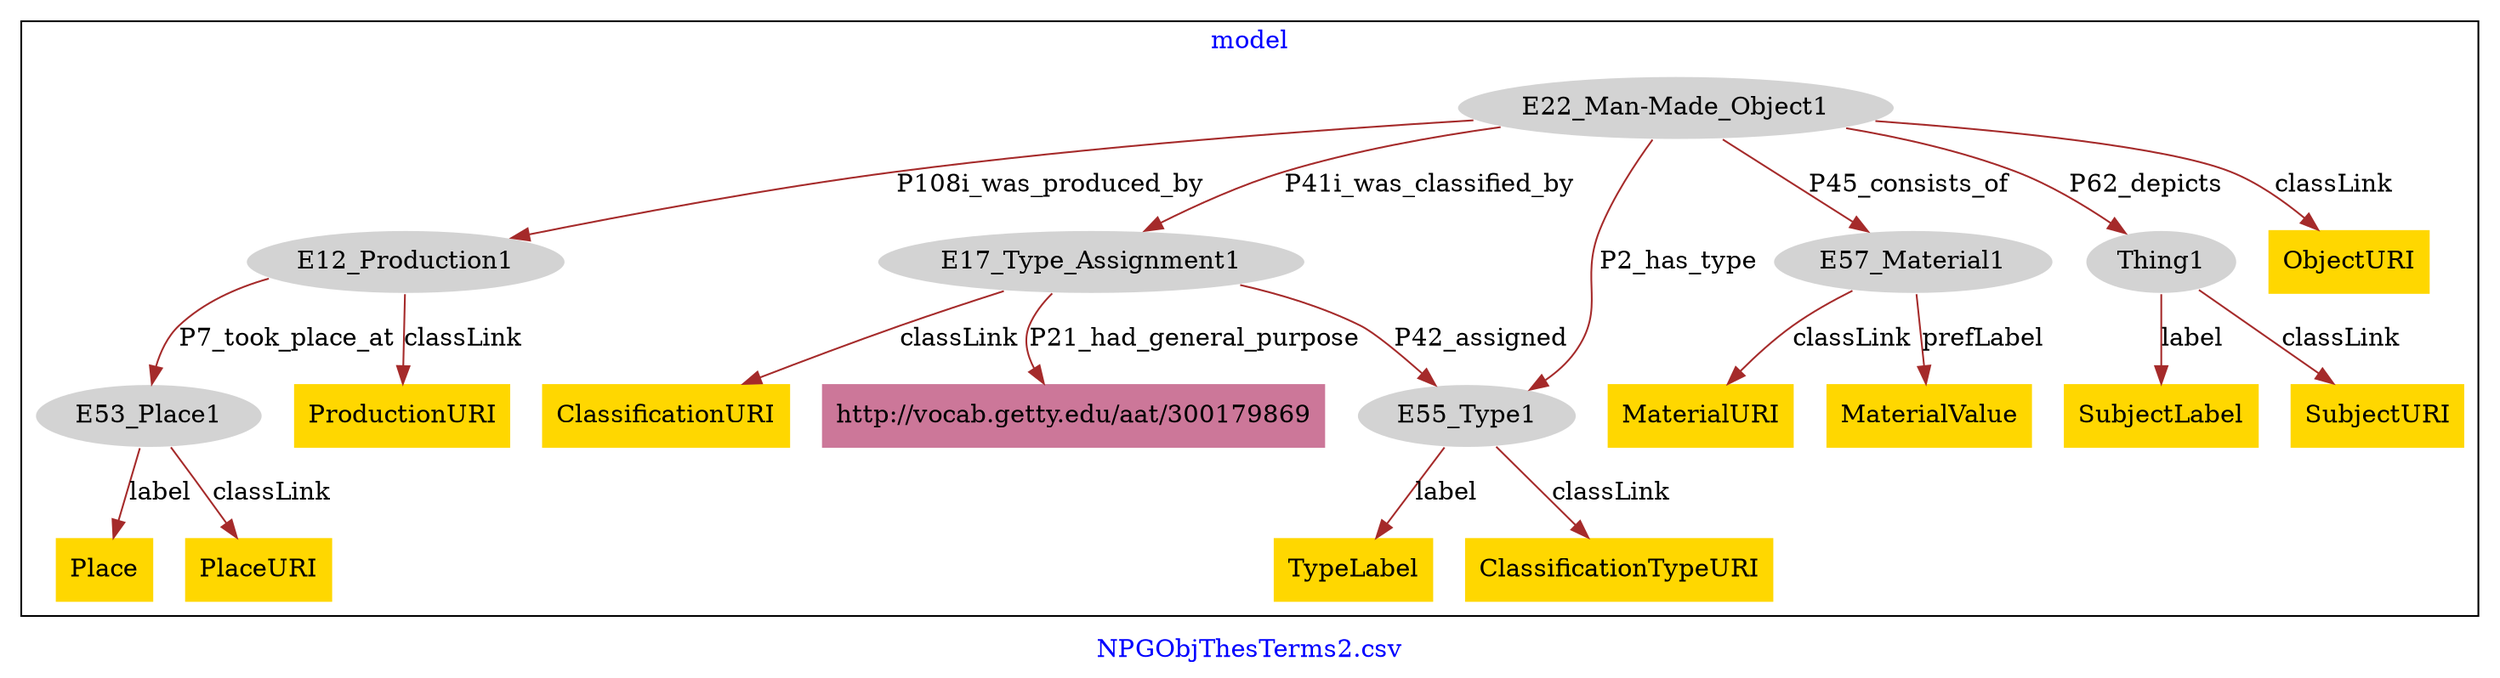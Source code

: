 digraph n0 {
fontcolor="blue"
remincross="true"
label="NPGObjThesTerms2.csv"
subgraph cluster {
label="model"
n2[style="filled",color="white",fillcolor="lightgray",label="E12_Production1"];
n3[style="filled",color="white",fillcolor="lightgray",label="E53_Place1"];
n4[style="filled",color="white",fillcolor="lightgray",label="E17_Type_Assignment1"];
n5[style="filled",color="white",fillcolor="lightgray",label="E55_Type1"];
n6[style="filled",color="white",fillcolor="lightgray",label="E22_Man-Made_Object1"];
n7[style="filled",color="white",fillcolor="lightgray",label="E57_Material1"];
n8[style="filled",color="white",fillcolor="lightgray",label="Thing1"];
n9[shape="plaintext",style="filled",fillcolor="gold",label="ObjectURI"];
n10[shape="plaintext",style="filled",fillcolor="gold",label="MaterialURI"];
n11[shape="plaintext",style="filled",fillcolor="gold",label="Place"];
n12[shape="plaintext",style="filled",fillcolor="gold",label="SubjectLabel"];
n13[shape="plaintext",style="filled",fillcolor="gold",label="ProductionURI"];
n14[shape="plaintext",style="filled",fillcolor="gold",label="PlaceURI"];
n15[shape="plaintext",style="filled",fillcolor="gold",label="ClassificationURI"];
n16[shape="plaintext",style="filled",fillcolor="gold",label="SubjectURI"];
n17[shape="plaintext",style="filled",fillcolor="gold",label="MaterialValue"];
n18[shape="plaintext",style="filled",fillcolor="gold",label="TypeLabel"];
n19[shape="plaintext",style="filled",fillcolor="gold",label="ClassificationTypeURI"];
n20[shape="plaintext",style="filled",fillcolor="#CC7799",label="http://vocab.getty.edu/aat/300179869"];
}
n2 -> n3[color="brown",fontcolor="black",label="P7_took_place_at"]
n4 -> n5[color="brown",fontcolor="black",label="P42_assigned"]
n6 -> n2[color="brown",fontcolor="black",label="P108i_was_produced_by"]
n6 -> n4[color="brown",fontcolor="black",label="P41i_was_classified_by"]
n6 -> n7[color="brown",fontcolor="black",label="P45_consists_of"]
n6 -> n8[color="brown",fontcolor="black",label="P62_depicts"]
n6 -> n9[color="brown",fontcolor="black",label="classLink"]
n7 -> n10[color="brown",fontcolor="black",label="classLink"]
n3 -> n11[color="brown",fontcolor="black",label="label"]
n8 -> n12[color="brown",fontcolor="black",label="label"]
n2 -> n13[color="brown",fontcolor="black",label="classLink"]
n3 -> n14[color="brown",fontcolor="black",label="classLink"]
n4 -> n15[color="brown",fontcolor="black",label="classLink"]
n8 -> n16[color="brown",fontcolor="black",label="classLink"]
n7 -> n17[color="brown",fontcolor="black",label="prefLabel"]
n5 -> n18[color="brown",fontcolor="black",label="label"]
n5 -> n19[color="brown",fontcolor="black",label="classLink"]
n4 -> n20[color="brown",fontcolor="black",label="P21_had_general_purpose"]
n6 -> n5[color="brown",fontcolor="black",label="P2_has_type"]
}
